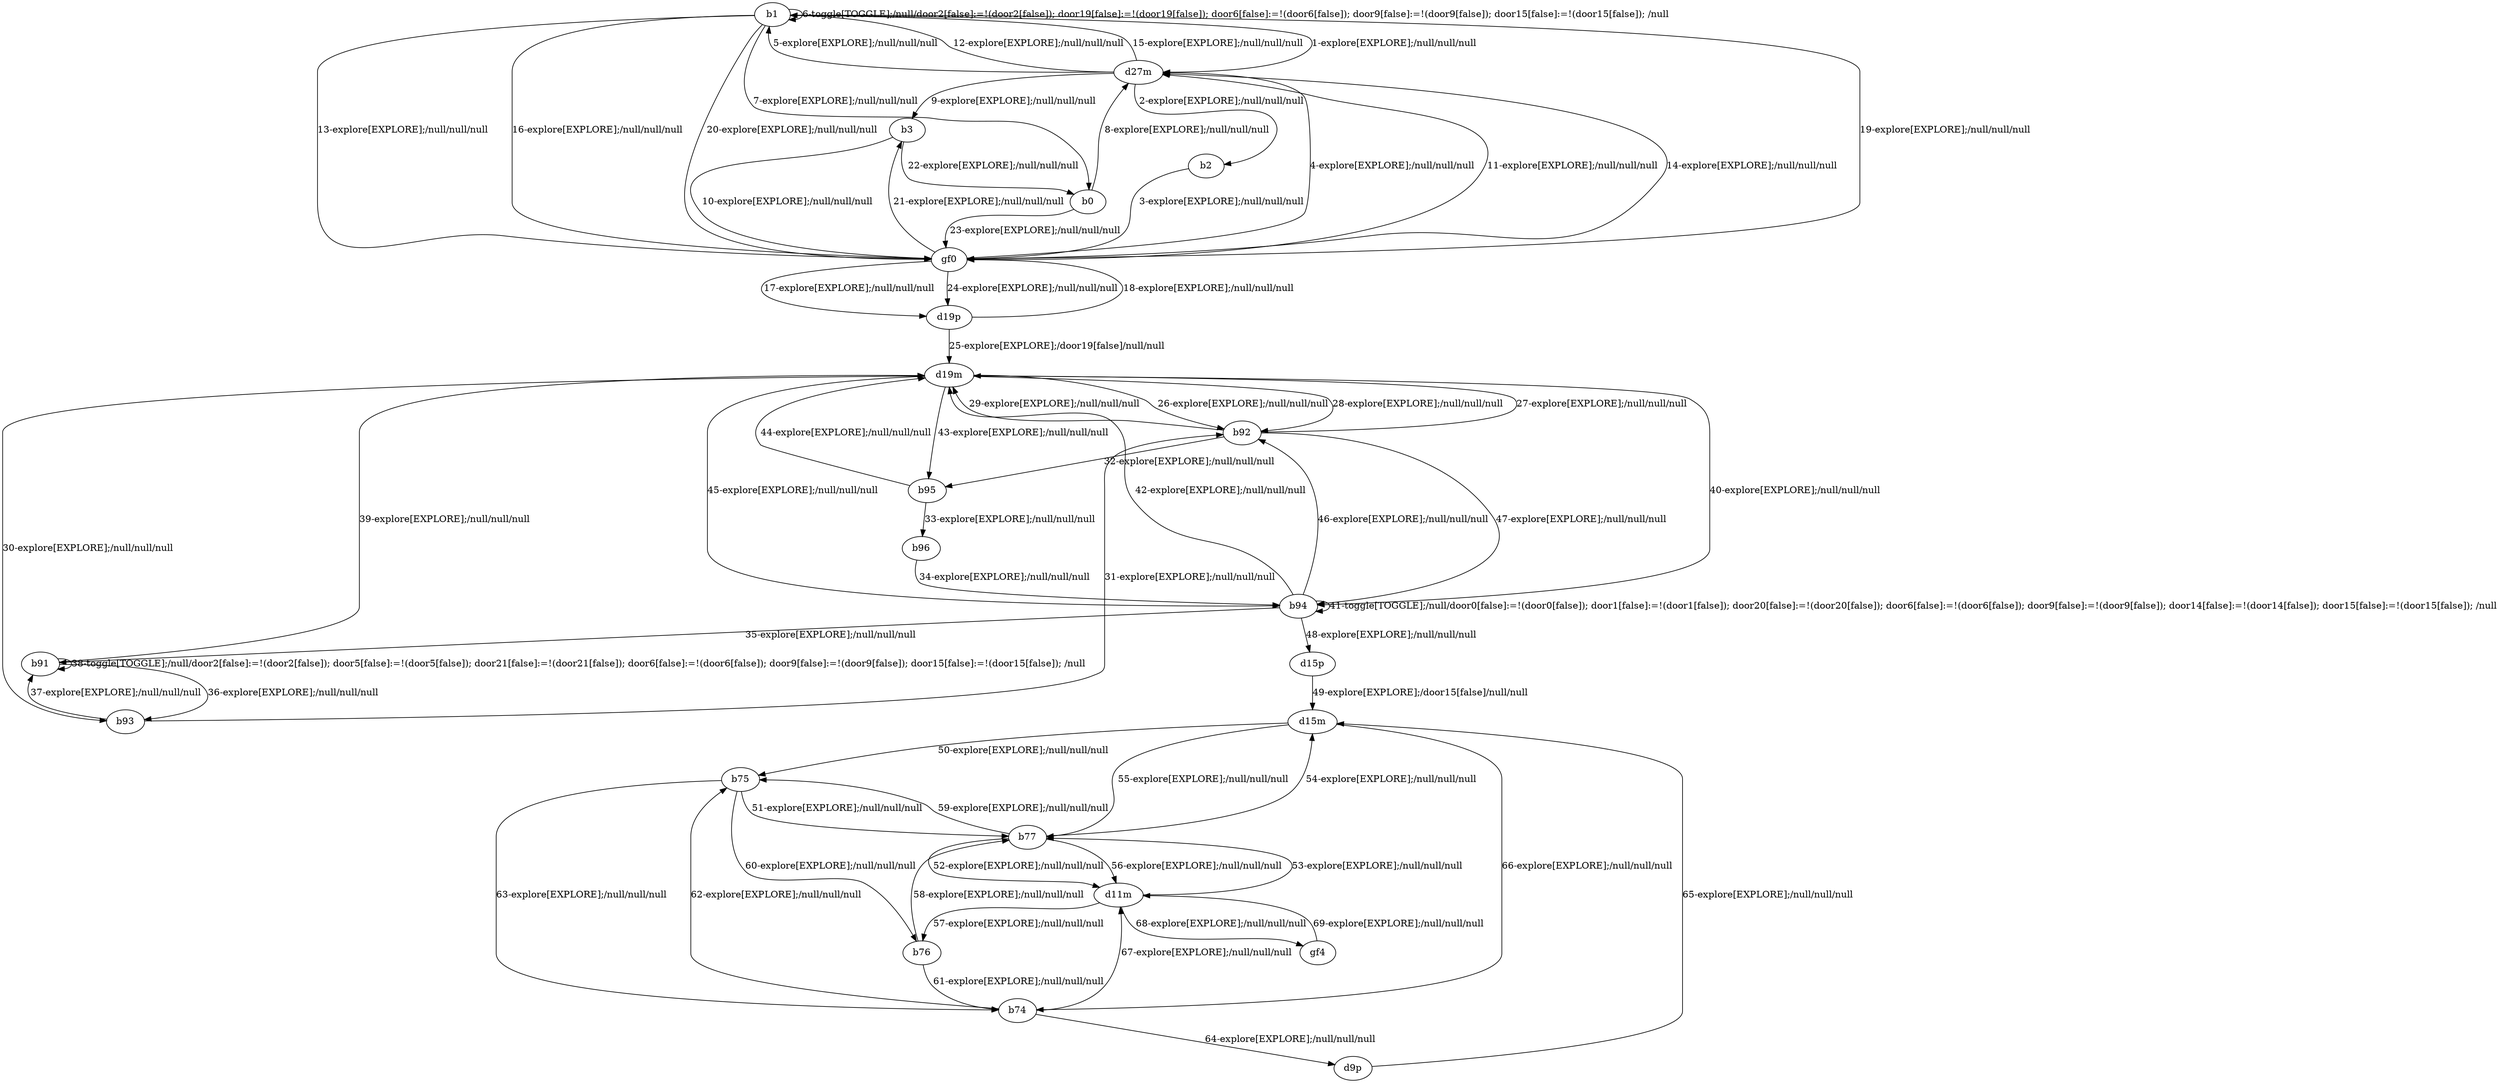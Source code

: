 # Total number of goals covered by this test: 1
# d11m --> gf4

digraph g {
"b1" -> "d27m" [label = "1-explore[EXPLORE];/null/null/null"];
"d27m" -> "b2" [label = "2-explore[EXPLORE];/null/null/null"];
"b2" -> "gf0" [label = "3-explore[EXPLORE];/null/null/null"];
"gf0" -> "d27m" [label = "4-explore[EXPLORE];/null/null/null"];
"d27m" -> "b1" [label = "5-explore[EXPLORE];/null/null/null"];
"b1" -> "b1" [label = "6-toggle[TOGGLE];/null/door2[false]:=!(door2[false]); door19[false]:=!(door19[false]); door6[false]:=!(door6[false]); door9[false]:=!(door9[false]); door15[false]:=!(door15[false]); /null"];
"b1" -> "b0" [label = "7-explore[EXPLORE];/null/null/null"];
"b0" -> "d27m" [label = "8-explore[EXPLORE];/null/null/null"];
"d27m" -> "b3" [label = "9-explore[EXPLORE];/null/null/null"];
"b3" -> "gf0" [label = "10-explore[EXPLORE];/null/null/null"];
"gf0" -> "d27m" [label = "11-explore[EXPLORE];/null/null/null"];
"d27m" -> "b1" [label = "12-explore[EXPLORE];/null/null/null"];
"b1" -> "gf0" [label = "13-explore[EXPLORE];/null/null/null"];
"gf0" -> "d27m" [label = "14-explore[EXPLORE];/null/null/null"];
"d27m" -> "b1" [label = "15-explore[EXPLORE];/null/null/null"];
"b1" -> "gf0" [label = "16-explore[EXPLORE];/null/null/null"];
"gf0" -> "d19p" [label = "17-explore[EXPLORE];/null/null/null"];
"d19p" -> "gf0" [label = "18-explore[EXPLORE];/null/null/null"];
"gf0" -> "b1" [label = "19-explore[EXPLORE];/null/null/null"];
"b1" -> "gf0" [label = "20-explore[EXPLORE];/null/null/null"];
"gf0" -> "b3" [label = "21-explore[EXPLORE];/null/null/null"];
"b3" -> "b0" [label = "22-explore[EXPLORE];/null/null/null"];
"b0" -> "gf0" [label = "23-explore[EXPLORE];/null/null/null"];
"gf0" -> "d19p" [label = "24-explore[EXPLORE];/null/null/null"];
"d19p" -> "d19m" [label = "25-explore[EXPLORE];/door19[false]/null/null"];
"d19m" -> "b92" [label = "26-explore[EXPLORE];/null/null/null"];
"b92" -> "d19m" [label = "27-explore[EXPLORE];/null/null/null"];
"d19m" -> "b92" [label = "28-explore[EXPLORE];/null/null/null"];
"b92" -> "d19m" [label = "29-explore[EXPLORE];/null/null/null"];
"d19m" -> "b93" [label = "30-explore[EXPLORE];/null/null/null"];
"b93" -> "b92" [label = "31-explore[EXPLORE];/null/null/null"];
"b92" -> "b95" [label = "32-explore[EXPLORE];/null/null/null"];
"b95" -> "b96" [label = "33-explore[EXPLORE];/null/null/null"];
"b96" -> "b94" [label = "34-explore[EXPLORE];/null/null/null"];
"b94" -> "b91" [label = "35-explore[EXPLORE];/null/null/null"];
"b91" -> "b93" [label = "36-explore[EXPLORE];/null/null/null"];
"b93" -> "b91" [label = "37-explore[EXPLORE];/null/null/null"];
"b91" -> "b91" [label = "38-toggle[TOGGLE];/null/door2[false]:=!(door2[false]); door5[false]:=!(door5[false]); door21[false]:=!(door21[false]); door6[false]:=!(door6[false]); door9[false]:=!(door9[false]); door15[false]:=!(door15[false]); /null"];
"b91" -> "d19m" [label = "39-explore[EXPLORE];/null/null/null"];
"d19m" -> "b94" [label = "40-explore[EXPLORE];/null/null/null"];
"b94" -> "b94" [label = "41-toggle[TOGGLE];/null/door0[false]:=!(door0[false]); door1[false]:=!(door1[false]); door20[false]:=!(door20[false]); door6[false]:=!(door6[false]); door9[false]:=!(door9[false]); door14[false]:=!(door14[false]); door15[false]:=!(door15[false]); /null"];
"b94" -> "d19m" [label = "42-explore[EXPLORE];/null/null/null"];
"d19m" -> "b95" [label = "43-explore[EXPLORE];/null/null/null"];
"b95" -> "d19m" [label = "44-explore[EXPLORE];/null/null/null"];
"d19m" -> "b94" [label = "45-explore[EXPLORE];/null/null/null"];
"b94" -> "b92" [label = "46-explore[EXPLORE];/null/null/null"];
"b92" -> "b94" [label = "47-explore[EXPLORE];/null/null/null"];
"b94" -> "d15p" [label = "48-explore[EXPLORE];/null/null/null"];
"d15p" -> "d15m" [label = "49-explore[EXPLORE];/door15[false]/null/null"];
"d15m" -> "b75" [label = "50-explore[EXPLORE];/null/null/null"];
"b75" -> "b77" [label = "51-explore[EXPLORE];/null/null/null"];
"b77" -> "d11m" [label = "52-explore[EXPLORE];/null/null/null"];
"d11m" -> "b77" [label = "53-explore[EXPLORE];/null/null/null"];
"b77" -> "d15m" [label = "54-explore[EXPLORE];/null/null/null"];
"d15m" -> "b77" [label = "55-explore[EXPLORE];/null/null/null"];
"b77" -> "d11m" [label = "56-explore[EXPLORE];/null/null/null"];
"d11m" -> "b76" [label = "57-explore[EXPLORE];/null/null/null"];
"b76" -> "b77" [label = "58-explore[EXPLORE];/null/null/null"];
"b77" -> "b75" [label = "59-explore[EXPLORE];/null/null/null"];
"b75" -> "b76" [label = "60-explore[EXPLORE];/null/null/null"];
"b76" -> "b74" [label = "61-explore[EXPLORE];/null/null/null"];
"b74" -> "b75" [label = "62-explore[EXPLORE];/null/null/null"];
"b75" -> "b74" [label = "63-explore[EXPLORE];/null/null/null"];
"b74" -> "d9p" [label = "64-explore[EXPLORE];/null/null/null"];
"d9p" -> "d15m" [label = "65-explore[EXPLORE];/null/null/null"];
"d15m" -> "b74" [label = "66-explore[EXPLORE];/null/null/null"];
"b74" -> "d11m" [label = "67-explore[EXPLORE];/null/null/null"];
"d11m" -> "gf4" [label = "68-explore[EXPLORE];/null/null/null"];
"gf4" -> "d11m" [label = "69-explore[EXPLORE];/null/null/null"];
}